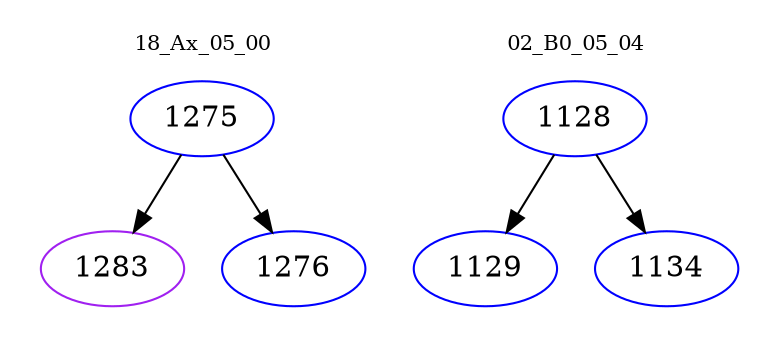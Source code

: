 digraph{
subgraph cluster_0 {
color = white
label = "18_Ax_05_00";
fontsize=10;
T0_1275 [label="1275", color="blue"]
T0_1275 -> T0_1283 [color="black"]
T0_1283 [label="1283", color="purple"]
T0_1275 -> T0_1276 [color="black"]
T0_1276 [label="1276", color="blue"]
}
subgraph cluster_1 {
color = white
label = "02_B0_05_04";
fontsize=10;
T1_1128 [label="1128", color="blue"]
T1_1128 -> T1_1129 [color="black"]
T1_1129 [label="1129", color="blue"]
T1_1128 -> T1_1134 [color="black"]
T1_1134 [label="1134", color="blue"]
}
}
